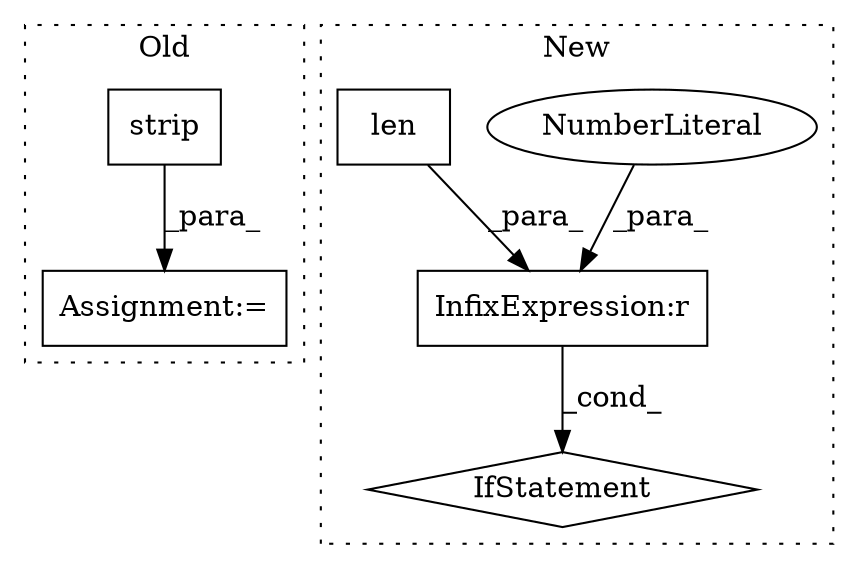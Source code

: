 digraph G {
subgraph cluster0 {
1 [label="strip" a="32" s="3265" l="7" shape="box"];
5 [label="Assignment:=" a="7" s="3378" l="1" shape="box"];
label = "Old";
style="dotted";
}
subgraph cluster1 {
2 [label="IfStatement" a="25" s="3061,3097" l="4,2" shape="diamond"];
3 [label="InfixExpression:r" a="27" s="3092" l="3" shape="box"];
4 [label="NumberLiteral" a="34" s="3095" l="1" shape="ellipse"];
6 [label="len" a="32" s="3079,3091" l="4,1" shape="box"];
label = "New";
style="dotted";
}
1 -> 5 [label="_para_"];
3 -> 2 [label="_cond_"];
4 -> 3 [label="_para_"];
6 -> 3 [label="_para_"];
}